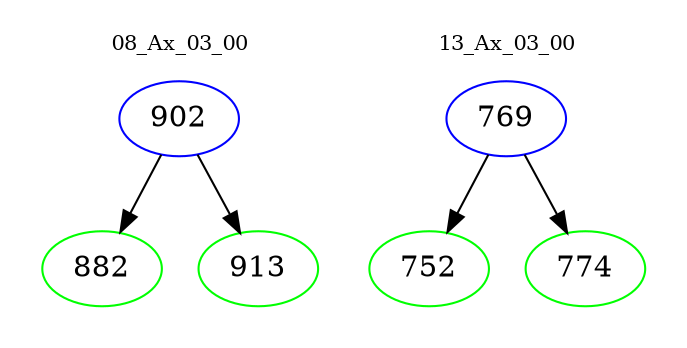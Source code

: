 digraph{
subgraph cluster_0 {
color = white
label = "08_Ax_03_00";
fontsize=10;
T0_902 [label="902", color="blue"]
T0_902 -> T0_882 [color="black"]
T0_882 [label="882", color="green"]
T0_902 -> T0_913 [color="black"]
T0_913 [label="913", color="green"]
}
subgraph cluster_1 {
color = white
label = "13_Ax_03_00";
fontsize=10;
T1_769 [label="769", color="blue"]
T1_769 -> T1_752 [color="black"]
T1_752 [label="752", color="green"]
T1_769 -> T1_774 [color="black"]
T1_774 [label="774", color="green"]
}
}
